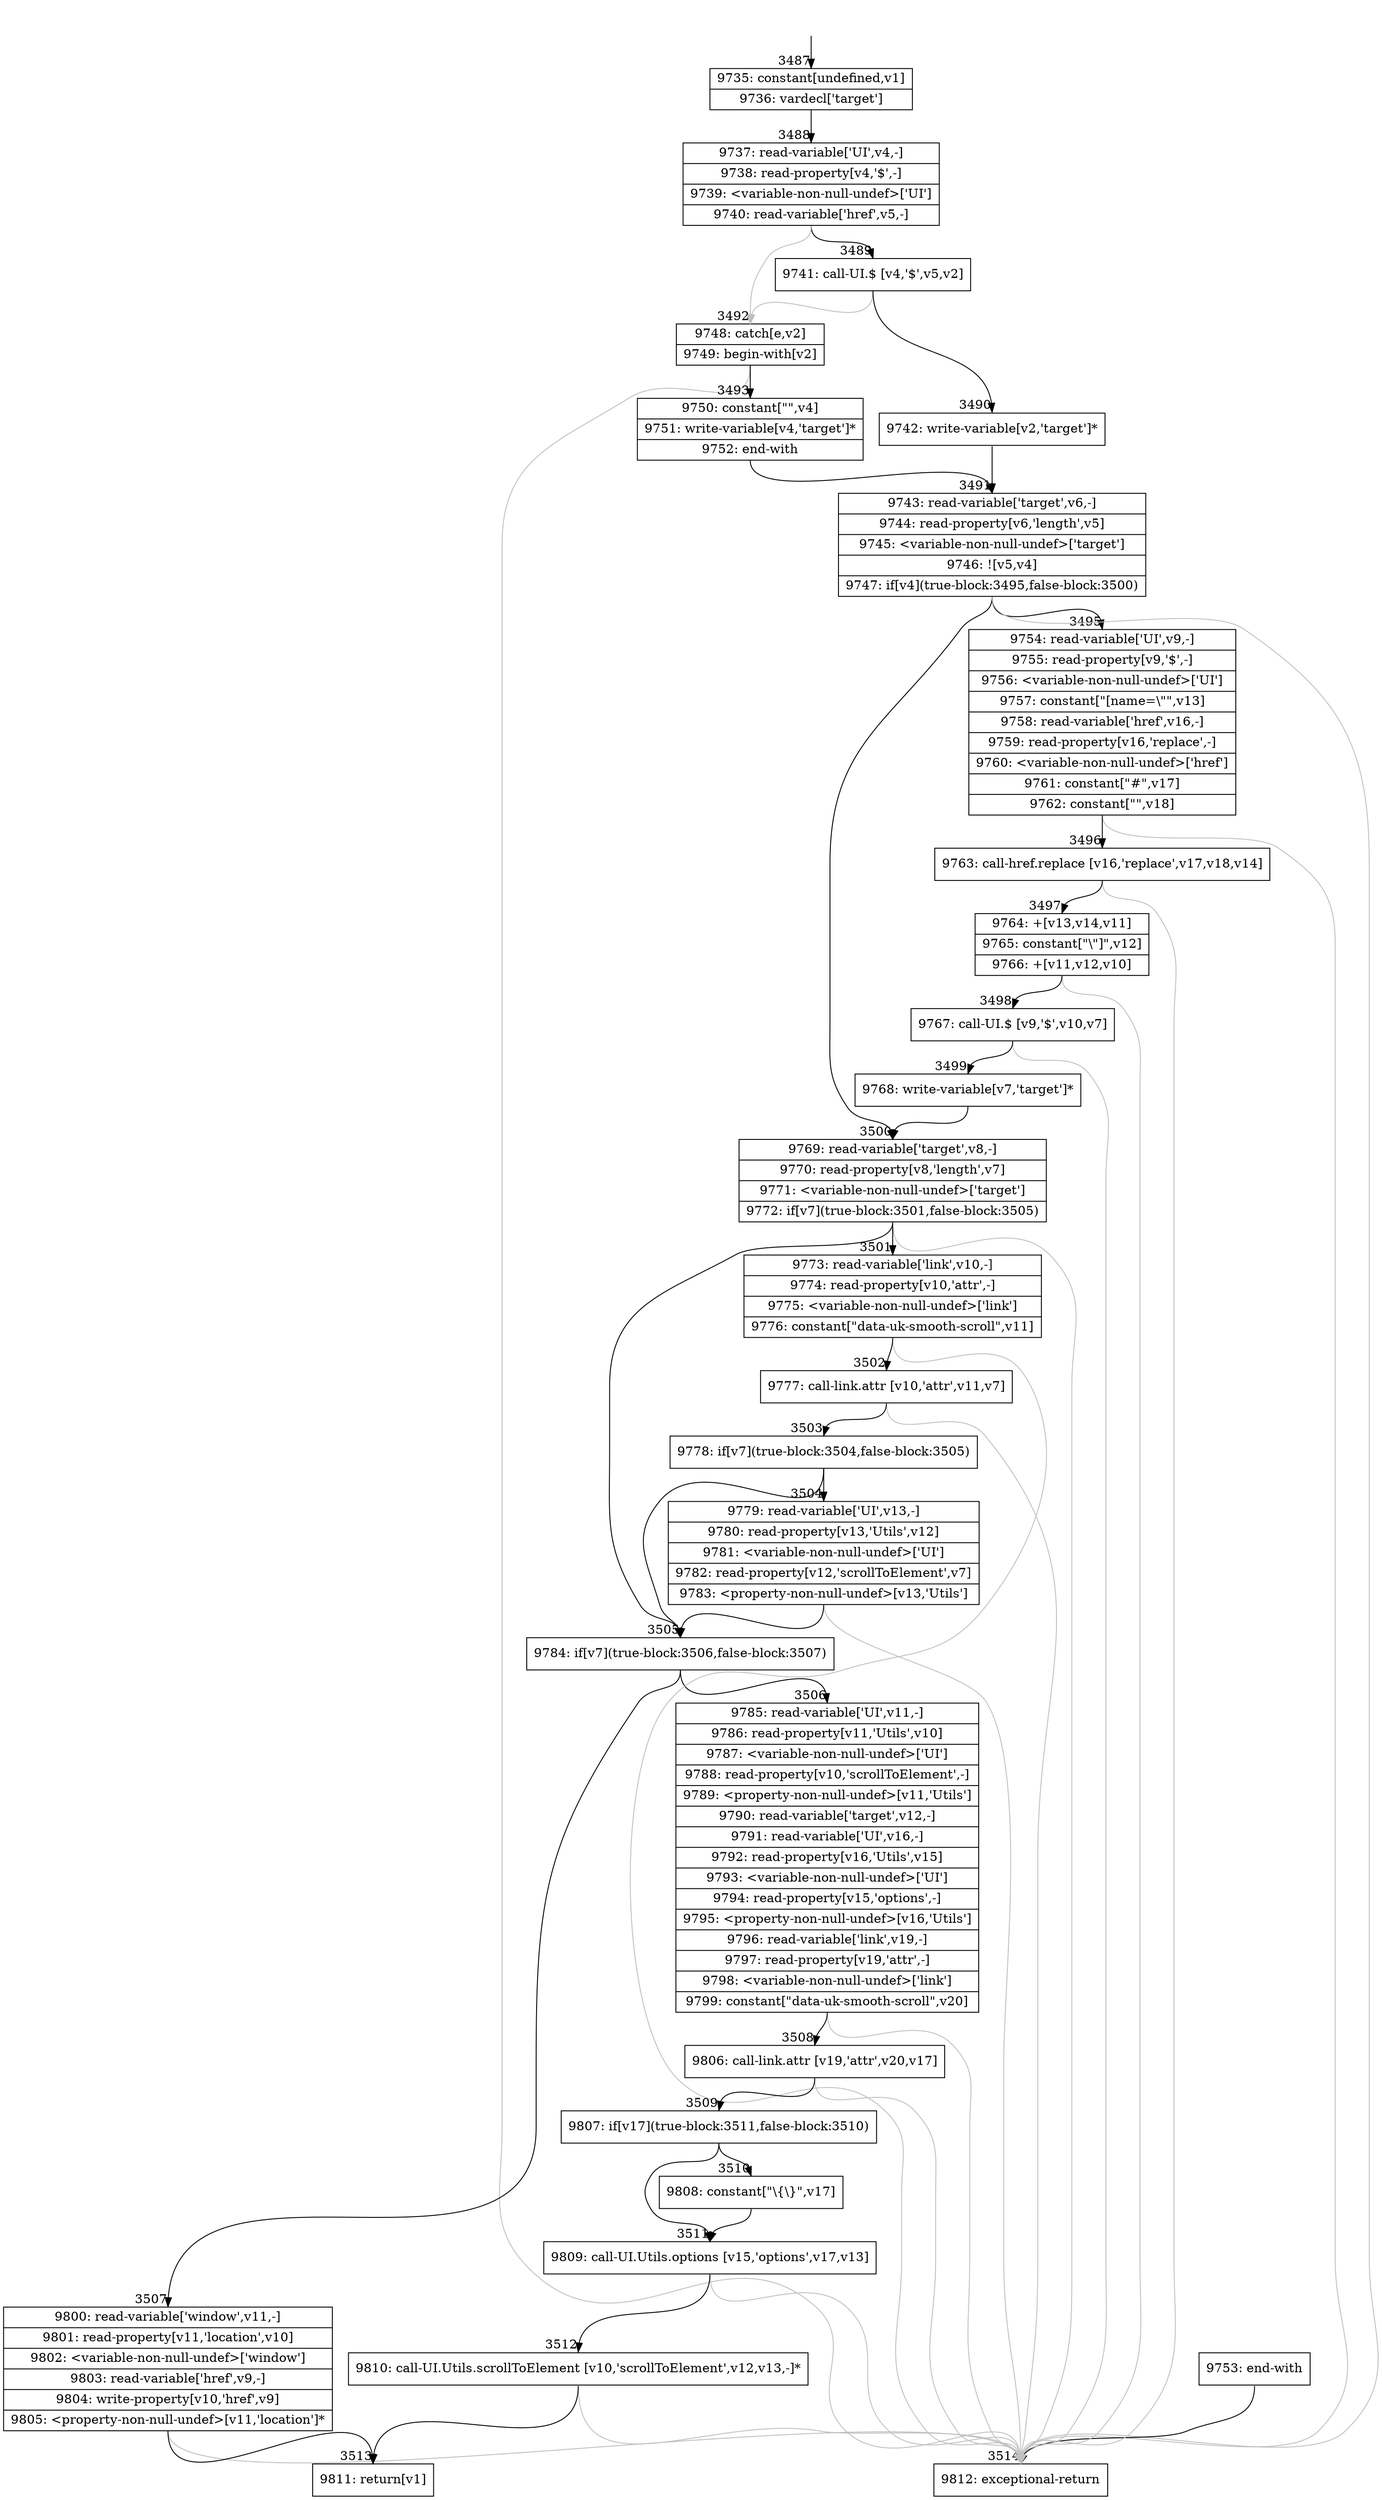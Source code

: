digraph {
rankdir="TD"
BB_entry264[shape=none,label=""];
BB_entry264 -> BB3487 [tailport=s, headport=n, headlabel="    3487"]
BB3487 [shape=record label="{9735: constant[undefined,v1]|9736: vardecl['target']}" ] 
BB3487 -> BB3488 [tailport=s, headport=n, headlabel="      3488"]
BB3488 [shape=record label="{9737: read-variable['UI',v4,-]|9738: read-property[v4,'$',-]|9739: \<variable-non-null-undef\>['UI']|9740: read-variable['href',v5,-]}" ] 
BB3488 -> BB3489 [tailport=s, headport=n, headlabel="      3489"]
BB3488 -> BB3492 [tailport=s, headport=n, color=gray, headlabel="      3492"]
BB3489 [shape=record label="{9741: call-UI.$ [v4,'$',v5,v2]}" ] 
BB3489 -> BB3490 [tailport=s, headport=n, headlabel="      3490"]
BB3489 -> BB3492 [tailport=s, headport=n, color=gray]
BB3490 [shape=record label="{9742: write-variable[v2,'target']*}" ] 
BB3490 -> BB3491 [tailport=s, headport=n, headlabel="      3491"]
BB3491 [shape=record label="{9743: read-variable['target',v6,-]|9744: read-property[v6,'length',v5]|9745: \<variable-non-null-undef\>['target']|9746: ![v5,v4]|9747: if[v4](true-block:3495,false-block:3500)}" ] 
BB3491 -> BB3495 [tailport=s, headport=n, headlabel="      3495"]
BB3491 -> BB3500 [tailport=s, headport=n, headlabel="      3500"]
BB3491 -> BB3514 [tailport=s, headport=n, color=gray, headlabel="      3514"]
BB3492 [shape=record label="{9748: catch[e,v2]|9749: begin-with[v2]}" ] 
BB3492 -> BB3493 [tailport=s, headport=n, headlabel="      3493"]
BB3492 -> BB3514 [tailport=s, headport=n, color=gray]
BB3493 [shape=record label="{9750: constant[\"\",v4]|9751: write-variable[v4,'target']*|9752: end-with}" ] 
BB3493 -> BB3491 [tailport=s, headport=n]
BB3494 [shape=record label="{9753: end-with}" ] 
BB3494 -> BB3514 [tailport=s, headport=n]
BB3495 [shape=record label="{9754: read-variable['UI',v9,-]|9755: read-property[v9,'$',-]|9756: \<variable-non-null-undef\>['UI']|9757: constant[\"[name=\\\"\",v13]|9758: read-variable['href',v16,-]|9759: read-property[v16,'replace',-]|9760: \<variable-non-null-undef\>['href']|9761: constant[\"#\",v17]|9762: constant[\"\",v18]}" ] 
BB3495 -> BB3496 [tailport=s, headport=n, headlabel="      3496"]
BB3495 -> BB3514 [tailport=s, headport=n, color=gray]
BB3496 [shape=record label="{9763: call-href.replace [v16,'replace',v17,v18,v14]}" ] 
BB3496 -> BB3497 [tailport=s, headport=n, headlabel="      3497"]
BB3496 -> BB3514 [tailport=s, headport=n, color=gray]
BB3497 [shape=record label="{9764: +[v13,v14,v11]|9765: constant[\"\\\"]\",v12]|9766: +[v11,v12,v10]}" ] 
BB3497 -> BB3498 [tailport=s, headport=n, headlabel="      3498"]
BB3497 -> BB3514 [tailport=s, headport=n, color=gray]
BB3498 [shape=record label="{9767: call-UI.$ [v9,'$',v10,v7]}" ] 
BB3498 -> BB3499 [tailport=s, headport=n, headlabel="      3499"]
BB3498 -> BB3514 [tailport=s, headport=n, color=gray]
BB3499 [shape=record label="{9768: write-variable[v7,'target']*}" ] 
BB3499 -> BB3500 [tailport=s, headport=n]
BB3500 [shape=record label="{9769: read-variable['target',v8,-]|9770: read-property[v8,'length',v7]|9771: \<variable-non-null-undef\>['target']|9772: if[v7](true-block:3501,false-block:3505)}" ] 
BB3500 -> BB3505 [tailport=s, headport=n, headlabel="      3505"]
BB3500 -> BB3501 [tailport=s, headport=n, headlabel="      3501"]
BB3500 -> BB3514 [tailport=s, headport=n, color=gray]
BB3501 [shape=record label="{9773: read-variable['link',v10,-]|9774: read-property[v10,'attr',-]|9775: \<variable-non-null-undef\>['link']|9776: constant[\"data-uk-smooth-scroll\",v11]}" ] 
BB3501 -> BB3502 [tailport=s, headport=n, headlabel="      3502"]
BB3501 -> BB3514 [tailport=s, headport=n, color=gray]
BB3502 [shape=record label="{9777: call-link.attr [v10,'attr',v11,v7]}" ] 
BB3502 -> BB3503 [tailport=s, headport=n, headlabel="      3503"]
BB3502 -> BB3514 [tailport=s, headport=n, color=gray]
BB3503 [shape=record label="{9778: if[v7](true-block:3504,false-block:3505)}" ] 
BB3503 -> BB3505 [tailport=s, headport=n]
BB3503 -> BB3504 [tailport=s, headport=n, headlabel="      3504"]
BB3504 [shape=record label="{9779: read-variable['UI',v13,-]|9780: read-property[v13,'Utils',v12]|9781: \<variable-non-null-undef\>['UI']|9782: read-property[v12,'scrollToElement',v7]|9783: \<property-non-null-undef\>[v13,'Utils']}" ] 
BB3504 -> BB3505 [tailport=s, headport=n]
BB3504 -> BB3514 [tailport=s, headport=n, color=gray]
BB3505 [shape=record label="{9784: if[v7](true-block:3506,false-block:3507)}" ] 
BB3505 -> BB3506 [tailport=s, headport=n, headlabel="      3506"]
BB3505 -> BB3507 [tailport=s, headport=n, headlabel="      3507"]
BB3506 [shape=record label="{9785: read-variable['UI',v11,-]|9786: read-property[v11,'Utils',v10]|9787: \<variable-non-null-undef\>['UI']|9788: read-property[v10,'scrollToElement',-]|9789: \<property-non-null-undef\>[v11,'Utils']|9790: read-variable['target',v12,-]|9791: read-variable['UI',v16,-]|9792: read-property[v16,'Utils',v15]|9793: \<variable-non-null-undef\>['UI']|9794: read-property[v15,'options',-]|9795: \<property-non-null-undef\>[v16,'Utils']|9796: read-variable['link',v19,-]|9797: read-property[v19,'attr',-]|9798: \<variable-non-null-undef\>['link']|9799: constant[\"data-uk-smooth-scroll\",v20]}" ] 
BB3506 -> BB3508 [tailport=s, headport=n, headlabel="      3508"]
BB3506 -> BB3514 [tailport=s, headport=n, color=gray]
BB3507 [shape=record label="{9800: read-variable['window',v11,-]|9801: read-property[v11,'location',v10]|9802: \<variable-non-null-undef\>['window']|9803: read-variable['href',v9,-]|9804: write-property[v10,'href',v9]|9805: \<property-non-null-undef\>[v11,'location']*}" ] 
BB3507 -> BB3513 [tailport=s, headport=n, headlabel="      3513"]
BB3507 -> BB3514 [tailport=s, headport=n, color=gray]
BB3508 [shape=record label="{9806: call-link.attr [v19,'attr',v20,v17]}" ] 
BB3508 -> BB3509 [tailport=s, headport=n, headlabel="      3509"]
BB3508 -> BB3514 [tailport=s, headport=n, color=gray]
BB3509 [shape=record label="{9807: if[v17](true-block:3511,false-block:3510)}" ] 
BB3509 -> BB3511 [tailport=s, headport=n, headlabel="      3511"]
BB3509 -> BB3510 [tailport=s, headport=n, headlabel="      3510"]
BB3510 [shape=record label="{9808: constant[\"\\\{\\\}\",v17]}" ] 
BB3510 -> BB3511 [tailport=s, headport=n]
BB3511 [shape=record label="{9809: call-UI.Utils.options [v15,'options',v17,v13]}" ] 
BB3511 -> BB3512 [tailport=s, headport=n, headlabel="      3512"]
BB3511 -> BB3514 [tailport=s, headport=n, color=gray]
BB3512 [shape=record label="{9810: call-UI.Utils.scrollToElement [v10,'scrollToElement',v12,v13,-]*}" ] 
BB3512 -> BB3513 [tailport=s, headport=n]
BB3512 -> BB3514 [tailport=s, headport=n, color=gray]
BB3513 [shape=record label="{9811: return[v1]}" ] 
BB3514 [shape=record label="{9812: exceptional-return}" ] 
//#$~ 2687
}
